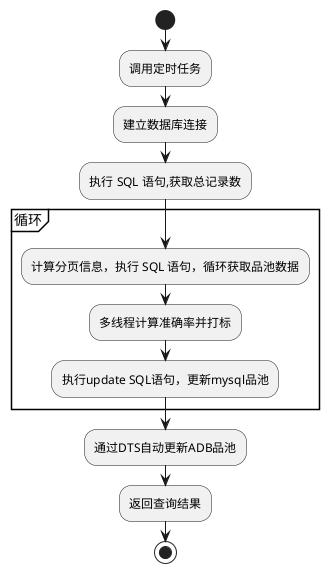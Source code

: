 @startuml
start
:调用定时任务;
:建立数据库连接;
:执行 SQL 语句,获取总记录数;
group 循环
:计算分页信息，执行 SQL 语句，循环获取品池数据;
:多线程计算准确率并打标;
:执行update SQL语句，更新mysql品池;
end group
:通过DTS自动更新ADB品池;
:返回查询结果;
stop
@enduml